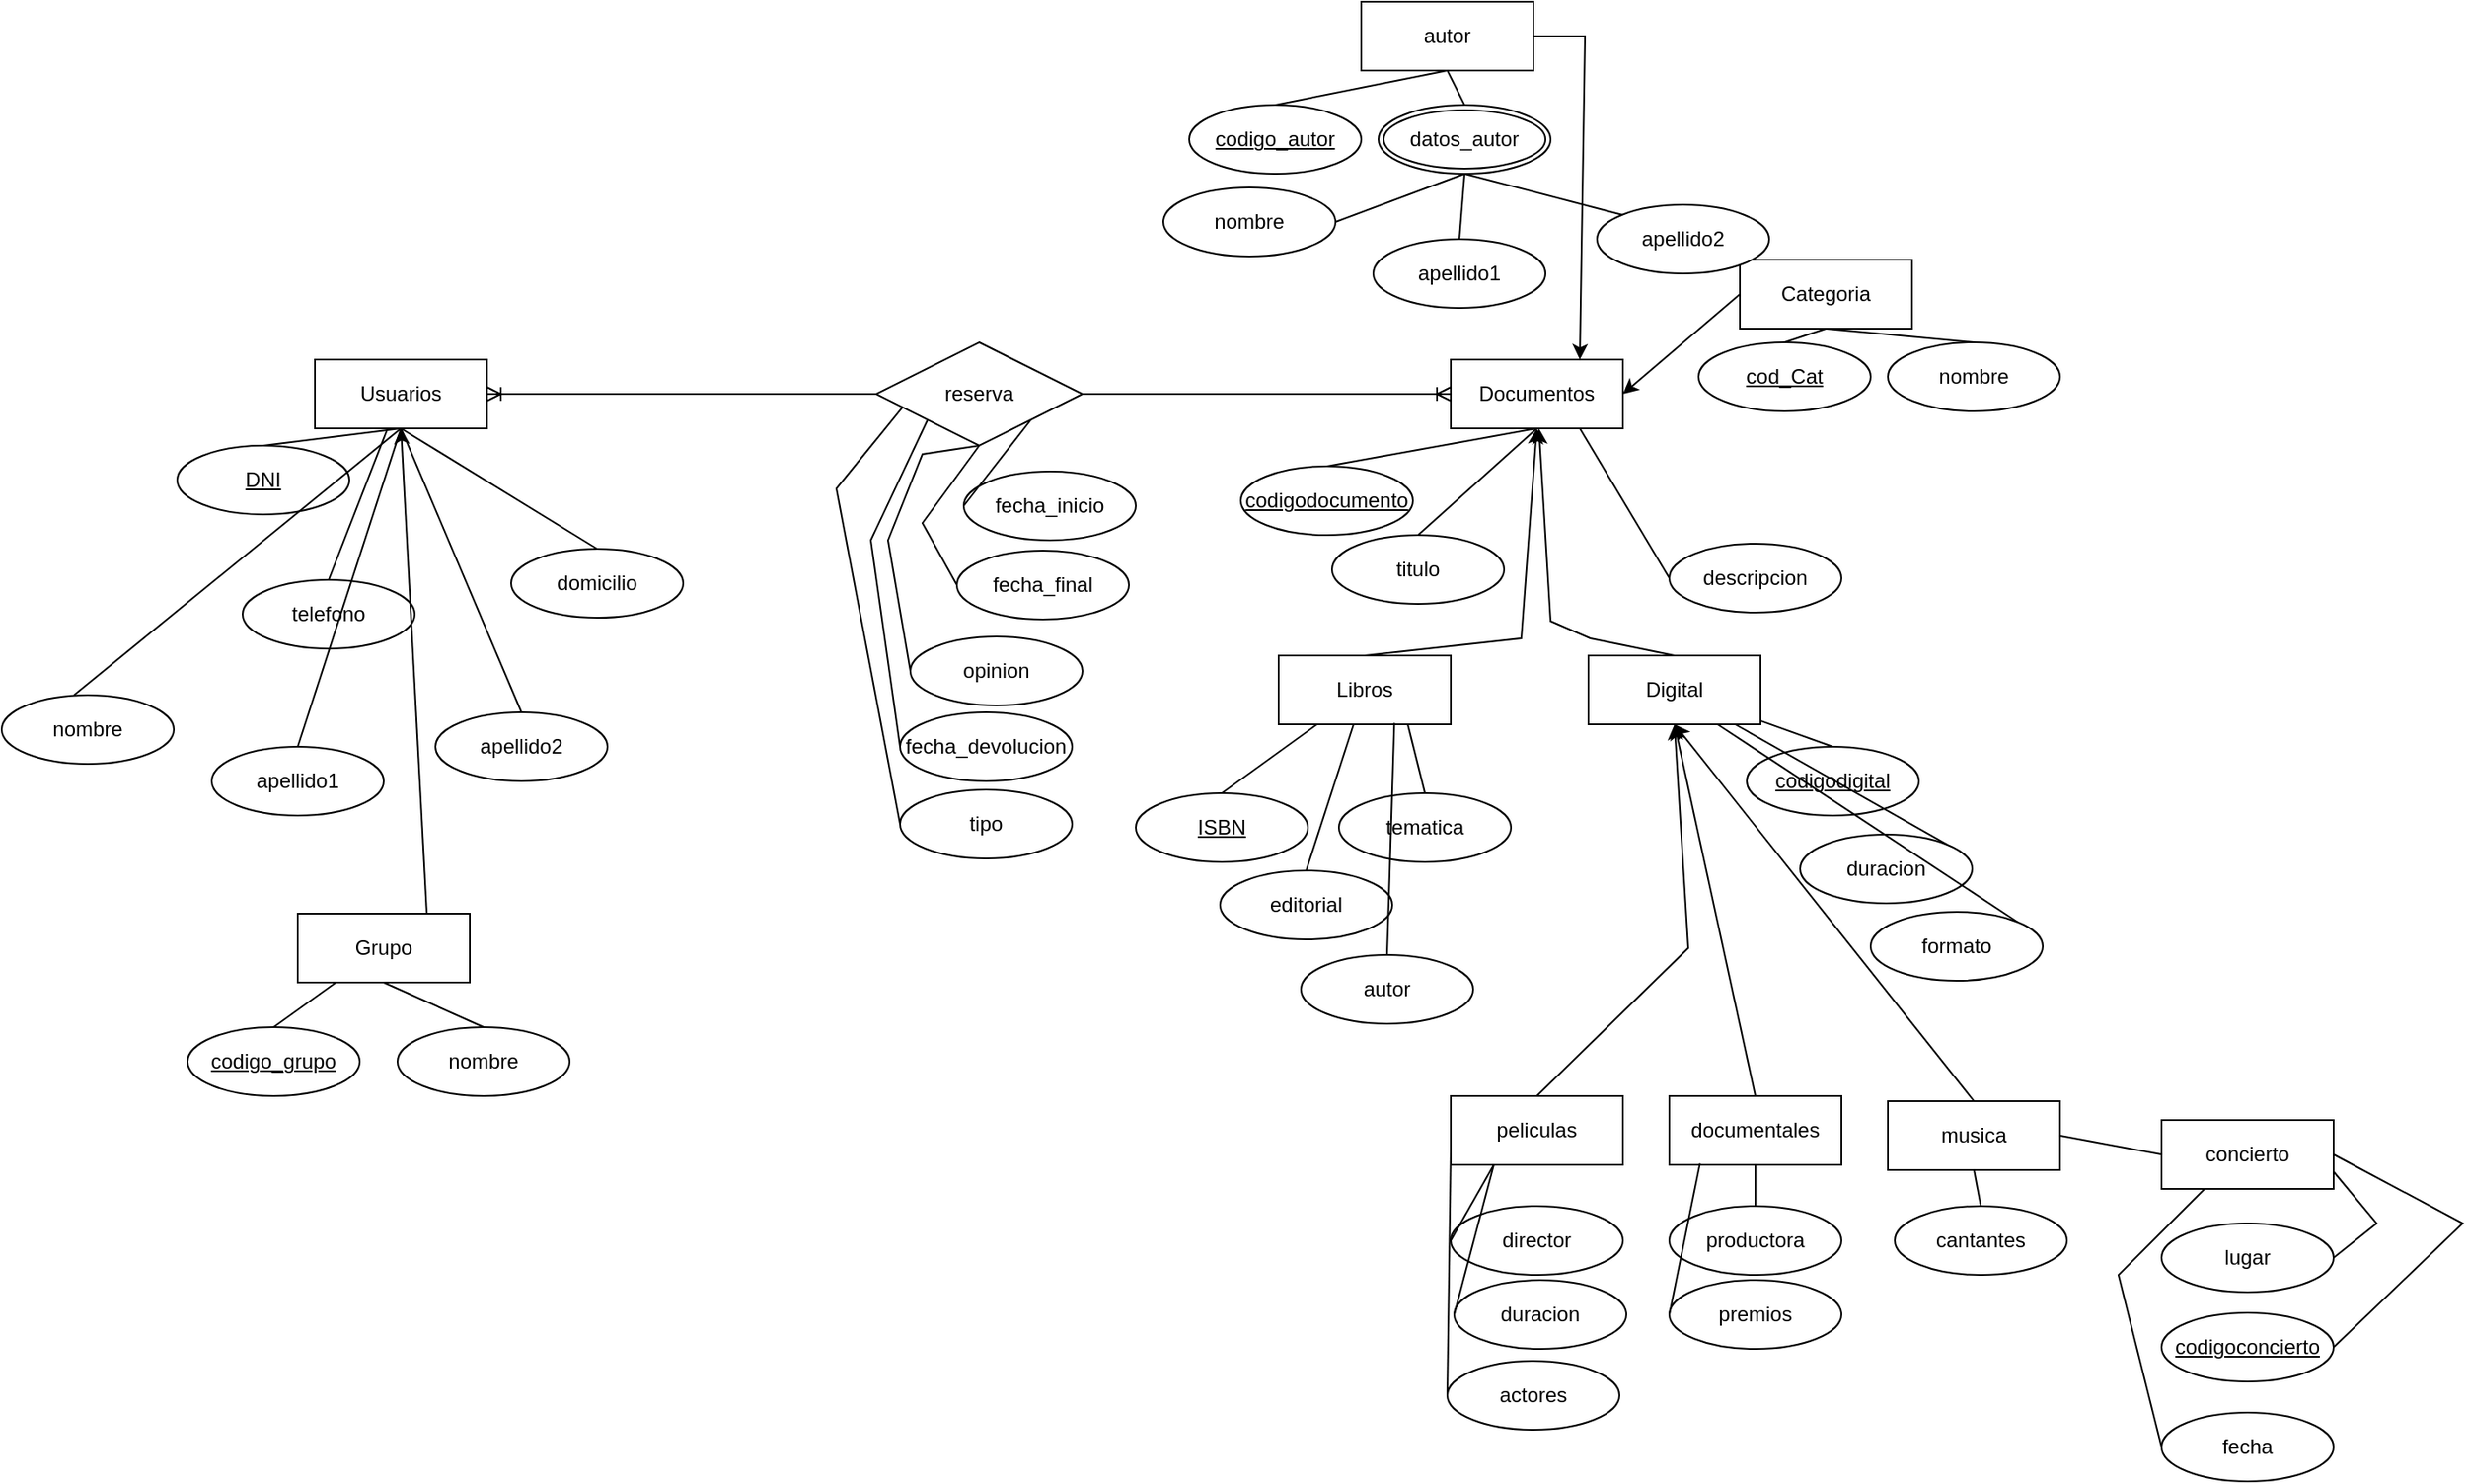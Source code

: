<mxfile version="20.5.3" type="github">
  <diagram id="R2lEEEUBdFMjLlhIrx00" name="Page-1">
    <mxGraphModel dx="2554" dy="652" grid="1" gridSize="10" guides="1" tooltips="1" connect="1" arrows="1" fold="1" page="1" pageScale="1" pageWidth="850" pageHeight="1100" math="0" shadow="0" extFonts="Permanent Marker^https://fonts.googleapis.com/css?family=Permanent+Marker">
      <root>
        <mxCell id="0" />
        <mxCell id="1" parent="0" />
        <mxCell id="maS0jKPrXII0S9KqRdAt-1" value="Usuarios" style="whiteSpace=wrap;html=1;align=center;" vertex="1" parent="1">
          <mxGeometry x="152" y="208" width="100" height="40" as="geometry" />
        </mxCell>
        <mxCell id="maS0jKPrXII0S9KqRdAt-2" value="Documentos" style="whiteSpace=wrap;html=1;align=center;" vertex="1" parent="1">
          <mxGeometry x="812" y="208" width="100" height="40" as="geometry" />
        </mxCell>
        <mxCell id="maS0jKPrXII0S9KqRdAt-3" value="reserva" style="shape=rhombus;perimeter=rhombusPerimeter;whiteSpace=wrap;html=1;align=center;" vertex="1" parent="1">
          <mxGeometry x="478" y="198" width="120" height="60" as="geometry" />
        </mxCell>
        <mxCell id="maS0jKPrXII0S9KqRdAt-5" value="" style="edgeStyle=entityRelationEdgeStyle;fontSize=12;html=1;endArrow=ERoneToMany;rounded=0;exitX=1;exitY=0.5;exitDx=0;exitDy=0;" edge="1" parent="1" source="maS0jKPrXII0S9KqRdAt-3" target="maS0jKPrXII0S9KqRdAt-2">
          <mxGeometry width="100" height="100" relative="1" as="geometry">
            <mxPoint x="691" y="228" as="sourcePoint" />
            <mxPoint x="641" y="198" as="targetPoint" />
          </mxGeometry>
        </mxCell>
        <mxCell id="maS0jKPrXII0S9KqRdAt-6" value="" style="edgeStyle=entityRelationEdgeStyle;fontSize=12;html=1;endArrow=ERoneToMany;rounded=0;exitX=0;exitY=0.5;exitDx=0;exitDy=0;entryX=1;entryY=0.5;entryDx=0;entryDy=0;" edge="1" parent="1" source="maS0jKPrXII0S9KqRdAt-3" target="maS0jKPrXII0S9KqRdAt-1">
          <mxGeometry width="100" height="100" relative="1" as="geometry">
            <mxPoint x="448" y="298" as="sourcePoint" />
            <mxPoint x="548" y="198" as="targetPoint" />
          </mxGeometry>
        </mxCell>
        <mxCell id="maS0jKPrXII0S9KqRdAt-7" value="nombre" style="ellipse;whiteSpace=wrap;html=1;align=center;" vertex="1" parent="1">
          <mxGeometry x="-30" y="403" width="100" height="40" as="geometry" />
        </mxCell>
        <mxCell id="maS0jKPrXII0S9KqRdAt-8" value="DNI" style="ellipse;whiteSpace=wrap;html=1;align=center;fontStyle=4;" vertex="1" parent="1">
          <mxGeometry x="72" y="258" width="100" height="40" as="geometry" />
        </mxCell>
        <mxCell id="maS0jKPrXII0S9KqRdAt-9" value="apellido1" style="ellipse;whiteSpace=wrap;html=1;align=center;" vertex="1" parent="1">
          <mxGeometry x="92" y="433" width="100" height="40" as="geometry" />
        </mxCell>
        <mxCell id="maS0jKPrXII0S9KqRdAt-10" value="apellido2" style="ellipse;whiteSpace=wrap;html=1;align=center;" vertex="1" parent="1">
          <mxGeometry x="222" y="413" width="100" height="40" as="geometry" />
        </mxCell>
        <mxCell id="maS0jKPrXII0S9KqRdAt-11" value="telefono" style="ellipse;whiteSpace=wrap;html=1;align=center;" vertex="1" parent="1">
          <mxGeometry x="110" y="336" width="100" height="40" as="geometry" />
        </mxCell>
        <mxCell id="maS0jKPrXII0S9KqRdAt-13" value="domicilio" style="ellipse;whiteSpace=wrap;html=1;align=center;" vertex="1" parent="1">
          <mxGeometry x="266" y="318" width="100" height="40" as="geometry" />
        </mxCell>
        <mxCell id="maS0jKPrXII0S9KqRdAt-16" value="" style="endArrow=none;html=1;rounded=0;exitX=0.5;exitY=0;exitDx=0;exitDy=0;" edge="1" parent="1" source="maS0jKPrXII0S9KqRdAt-11" target="maS0jKPrXII0S9KqRdAt-1">
          <mxGeometry relative="1" as="geometry">
            <mxPoint x="222" y="313" as="sourcePoint" />
            <mxPoint x="382" y="313" as="targetPoint" />
          </mxGeometry>
        </mxCell>
        <mxCell id="maS0jKPrXII0S9KqRdAt-17" value="" style="endArrow=none;html=1;rounded=0;exitX=0.5;exitY=0;exitDx=0;exitDy=0;entryX=0.5;entryY=1;entryDx=0;entryDy=0;" edge="1" parent="1" source="maS0jKPrXII0S9KqRdAt-13" target="maS0jKPrXII0S9KqRdAt-1">
          <mxGeometry relative="1" as="geometry">
            <mxPoint x="192" y="323" as="sourcePoint" />
            <mxPoint x="352" y="323" as="targetPoint" />
          </mxGeometry>
        </mxCell>
        <mxCell id="maS0jKPrXII0S9KqRdAt-18" value="" style="endArrow=none;html=1;rounded=0;exitX=0.5;exitY=0;exitDx=0;exitDy=0;entryX=0.5;entryY=1;entryDx=0;entryDy=0;" edge="1" parent="1" source="maS0jKPrXII0S9KqRdAt-8" target="maS0jKPrXII0S9KqRdAt-1">
          <mxGeometry relative="1" as="geometry">
            <mxPoint x="162" y="363" as="sourcePoint" />
            <mxPoint x="322" y="363" as="targetPoint" />
          </mxGeometry>
        </mxCell>
        <mxCell id="maS0jKPrXII0S9KqRdAt-19" value="" style="endArrow=none;html=1;rounded=0;exitX=0.42;exitY=0;exitDx=0;exitDy=0;exitPerimeter=0;entryX=0.5;entryY=1;entryDx=0;entryDy=0;" edge="1" parent="1" source="maS0jKPrXII0S9KqRdAt-7" target="maS0jKPrXII0S9KqRdAt-1">
          <mxGeometry relative="1" as="geometry">
            <mxPoint x="162" y="363" as="sourcePoint" />
            <mxPoint x="322" y="363" as="targetPoint" />
          </mxGeometry>
        </mxCell>
        <mxCell id="maS0jKPrXII0S9KqRdAt-20" value="" style="endArrow=none;html=1;rounded=0;exitX=0.5;exitY=0;exitDx=0;exitDy=0;entryX=0.5;entryY=1;entryDx=0;entryDy=0;" edge="1" parent="1" source="maS0jKPrXII0S9KqRdAt-9" target="maS0jKPrXII0S9KqRdAt-1">
          <mxGeometry relative="1" as="geometry">
            <mxPoint x="162" y="363" as="sourcePoint" />
            <mxPoint x="202" y="243" as="targetPoint" />
          </mxGeometry>
        </mxCell>
        <mxCell id="maS0jKPrXII0S9KqRdAt-21" value="" style="endArrow=none;html=1;rounded=0;exitX=0.5;exitY=0;exitDx=0;exitDy=0;entryX=0.5;entryY=1;entryDx=0;entryDy=0;" edge="1" parent="1" source="maS0jKPrXII0S9KqRdAt-10" target="maS0jKPrXII0S9KqRdAt-1">
          <mxGeometry relative="1" as="geometry">
            <mxPoint x="162" y="363" as="sourcePoint" />
            <mxPoint x="322" y="363" as="targetPoint" />
          </mxGeometry>
        </mxCell>
        <mxCell id="maS0jKPrXII0S9KqRdAt-22" value="fecha_inicio" style="ellipse;whiteSpace=wrap;html=1;align=center;" vertex="1" parent="1">
          <mxGeometry x="529" y="273" width="100" height="40" as="geometry" />
        </mxCell>
        <mxCell id="maS0jKPrXII0S9KqRdAt-23" value="fecha_final" style="ellipse;whiteSpace=wrap;html=1;align=center;" vertex="1" parent="1">
          <mxGeometry x="525" y="319" width="100" height="40" as="geometry" />
        </mxCell>
        <mxCell id="maS0jKPrXII0S9KqRdAt-24" value="opinion" style="ellipse;whiteSpace=wrap;html=1;align=center;" vertex="1" parent="1">
          <mxGeometry x="498" y="369" width="100" height="40" as="geometry" />
        </mxCell>
        <mxCell id="maS0jKPrXII0S9KqRdAt-25" value="fecha_devolucion" style="ellipse;whiteSpace=wrap;html=1;align=center;" vertex="1" parent="1">
          <mxGeometry x="492" y="413" width="100" height="40" as="geometry" />
        </mxCell>
        <mxCell id="maS0jKPrXII0S9KqRdAt-26" value="tipo" style="ellipse;whiteSpace=wrap;html=1;align=center;" vertex="1" parent="1">
          <mxGeometry x="492" y="458" width="100" height="40" as="geometry" />
        </mxCell>
        <mxCell id="maS0jKPrXII0S9KqRdAt-27" value="" style="endArrow=none;html=1;rounded=0;entryX=0;entryY=0.5;entryDx=0;entryDy=0;exitX=0.127;exitY=0.633;exitDx=0;exitDy=0;exitPerimeter=0;" edge="1" parent="1" source="maS0jKPrXII0S9KqRdAt-3" target="maS0jKPrXII0S9KqRdAt-26">
          <mxGeometry relative="1" as="geometry">
            <mxPoint x="435" y="363" as="sourcePoint" />
            <mxPoint x="595" y="363" as="targetPoint" />
            <Array as="points">
              <mxPoint x="455" y="283" />
            </Array>
          </mxGeometry>
        </mxCell>
        <mxCell id="maS0jKPrXII0S9KqRdAt-28" value="" style="endArrow=none;html=1;rounded=0;entryX=0;entryY=0.5;entryDx=0;entryDy=0;exitX=0;exitY=1;exitDx=0;exitDy=0;" edge="1" parent="1" source="maS0jKPrXII0S9KqRdAt-3" target="maS0jKPrXII0S9KqRdAt-25">
          <mxGeometry relative="1" as="geometry">
            <mxPoint x="435" y="363" as="sourcePoint" />
            <mxPoint x="595" y="363" as="targetPoint" />
            <Array as="points">
              <mxPoint x="475" y="313" />
            </Array>
          </mxGeometry>
        </mxCell>
        <mxCell id="maS0jKPrXII0S9KqRdAt-29" value="" style="endArrow=none;html=1;rounded=0;entryX=0;entryY=0.5;entryDx=0;entryDy=0;exitX=0.5;exitY=1;exitDx=0;exitDy=0;" edge="1" parent="1" source="maS0jKPrXII0S9KqRdAt-3" target="maS0jKPrXII0S9KqRdAt-24">
          <mxGeometry relative="1" as="geometry">
            <mxPoint x="485" y="333" as="sourcePoint" />
            <mxPoint x="595" y="363" as="targetPoint" />
            <Array as="points">
              <mxPoint x="505" y="263" />
              <mxPoint x="485" y="313" />
            </Array>
          </mxGeometry>
        </mxCell>
        <mxCell id="maS0jKPrXII0S9KqRdAt-30" value="" style="endArrow=none;html=1;rounded=0;entryX=0;entryY=0.5;entryDx=0;entryDy=0;exitX=0.5;exitY=1;exitDx=0;exitDy=0;" edge="1" parent="1" source="maS0jKPrXII0S9KqRdAt-3" target="maS0jKPrXII0S9KqRdAt-23">
          <mxGeometry relative="1" as="geometry">
            <mxPoint x="435" y="363" as="sourcePoint" />
            <mxPoint x="595" y="363" as="targetPoint" />
            <Array as="points">
              <mxPoint x="505" y="303" />
            </Array>
          </mxGeometry>
        </mxCell>
        <mxCell id="maS0jKPrXII0S9KqRdAt-31" value="" style="endArrow=none;html=1;rounded=0;entryX=0;entryY=0.5;entryDx=0;entryDy=0;exitX=1;exitY=1;exitDx=0;exitDy=0;" edge="1" parent="1" source="maS0jKPrXII0S9KqRdAt-3" target="maS0jKPrXII0S9KqRdAt-22">
          <mxGeometry relative="1" as="geometry">
            <mxPoint x="435" y="363" as="sourcePoint" />
            <mxPoint x="595" y="363" as="targetPoint" />
          </mxGeometry>
        </mxCell>
        <mxCell id="maS0jKPrXII0S9KqRdAt-32" value="Libros" style="whiteSpace=wrap;html=1;align=center;" vertex="1" parent="1">
          <mxGeometry x="712" y="380" width="100" height="40" as="geometry" />
        </mxCell>
        <mxCell id="maS0jKPrXII0S9KqRdAt-33" value="Digital" style="whiteSpace=wrap;html=1;align=center;" vertex="1" parent="1">
          <mxGeometry x="892" y="380" width="100" height="40" as="geometry" />
        </mxCell>
        <mxCell id="maS0jKPrXII0S9KqRdAt-35" value="codigodocumento" style="ellipse;whiteSpace=wrap;html=1;align=center;fontStyle=4;" vertex="1" parent="1">
          <mxGeometry x="690" y="270" width="100" height="40" as="geometry" />
        </mxCell>
        <mxCell id="maS0jKPrXII0S9KqRdAt-36" value="" style="endArrow=none;html=1;rounded=0;exitX=0.5;exitY=0;exitDx=0;exitDy=0;entryX=0.5;entryY=1;entryDx=0;entryDy=0;" edge="1" parent="1" source="maS0jKPrXII0S9KqRdAt-35" target="maS0jKPrXII0S9KqRdAt-2">
          <mxGeometry relative="1" as="geometry">
            <mxPoint x="663" y="180" as="sourcePoint" />
            <mxPoint x="823" y="180" as="targetPoint" />
          </mxGeometry>
        </mxCell>
        <mxCell id="maS0jKPrXII0S9KqRdAt-38" value="titulo" style="ellipse;whiteSpace=wrap;html=1;align=center;" vertex="1" parent="1">
          <mxGeometry x="743" y="310" width="100" height="40" as="geometry" />
        </mxCell>
        <mxCell id="maS0jKPrXII0S9KqRdAt-39" value="descripcion" style="ellipse;whiteSpace=wrap;html=1;align=center;" vertex="1" parent="1">
          <mxGeometry x="939" y="315" width="100" height="40" as="geometry" />
        </mxCell>
        <mxCell id="maS0jKPrXII0S9KqRdAt-40" value="" style="endArrow=none;html=1;rounded=0;entryX=0.5;entryY=0;entryDx=0;entryDy=0;exitX=0.5;exitY=1;exitDx=0;exitDy=0;" edge="1" parent="1" source="maS0jKPrXII0S9KqRdAt-2" target="maS0jKPrXII0S9KqRdAt-38">
          <mxGeometry relative="1" as="geometry">
            <mxPoint x="673" y="180" as="sourcePoint" />
            <mxPoint x="833" y="180" as="targetPoint" />
          </mxGeometry>
        </mxCell>
        <mxCell id="maS0jKPrXII0S9KqRdAt-42" value="" style="endArrow=none;html=1;rounded=0;entryX=0;entryY=0.5;entryDx=0;entryDy=0;exitX=0.75;exitY=1;exitDx=0;exitDy=0;" edge="1" parent="1" source="maS0jKPrXII0S9KqRdAt-2" target="maS0jKPrXII0S9KqRdAt-39">
          <mxGeometry relative="1" as="geometry">
            <mxPoint x="673" y="180" as="sourcePoint" />
            <mxPoint x="833" y="180" as="targetPoint" />
          </mxGeometry>
        </mxCell>
        <mxCell id="maS0jKPrXII0S9KqRdAt-44" value="" style="endArrow=classic;html=1;rounded=0;entryX=0.5;entryY=1;entryDx=0;entryDy=0;" edge="1" parent="1" target="maS0jKPrXII0S9KqRdAt-2">
          <mxGeometry width="50" height="50" relative="1" as="geometry">
            <mxPoint x="762" y="380" as="sourcePoint" />
            <mxPoint x="812" y="330" as="targetPoint" />
            <Array as="points">
              <mxPoint x="853" y="370" />
            </Array>
          </mxGeometry>
        </mxCell>
        <mxCell id="maS0jKPrXII0S9KqRdAt-45" value="" style="endArrow=classic;html=1;rounded=0;exitX=0.5;exitY=0;exitDx=0;exitDy=0;" edge="1" parent="1" source="maS0jKPrXII0S9KqRdAt-33" target="maS0jKPrXII0S9KqRdAt-2">
          <mxGeometry width="50" height="50" relative="1" as="geometry">
            <mxPoint x="723" y="410" as="sourcePoint" />
            <mxPoint x="773" y="360" as="targetPoint" />
            <Array as="points">
              <mxPoint x="893" y="370" />
              <mxPoint x="870" y="360" />
            </Array>
          </mxGeometry>
        </mxCell>
        <mxCell id="maS0jKPrXII0S9KqRdAt-46" value="ISBN" style="ellipse;whiteSpace=wrap;html=1;align=center;fontStyle=4;" vertex="1" parent="1">
          <mxGeometry x="629" y="460" width="100" height="40" as="geometry" />
        </mxCell>
        <mxCell id="maS0jKPrXII0S9KqRdAt-47" value="editorial" style="ellipse;whiteSpace=wrap;html=1;align=center;" vertex="1" parent="1">
          <mxGeometry x="678" y="505" width="100" height="40" as="geometry" />
        </mxCell>
        <mxCell id="maS0jKPrXII0S9KqRdAt-48" value="autor" style="ellipse;whiteSpace=wrap;html=1;align=center;" vertex="1" parent="1">
          <mxGeometry x="725" y="554" width="100" height="40" as="geometry" />
        </mxCell>
        <mxCell id="maS0jKPrXII0S9KqRdAt-49" value="tematica" style="ellipse;whiteSpace=wrap;html=1;align=center;" vertex="1" parent="1">
          <mxGeometry x="747" y="460" width="100" height="40" as="geometry" />
        </mxCell>
        <mxCell id="maS0jKPrXII0S9KqRdAt-50" value="" style="endArrow=none;html=1;rounded=0;exitX=0.5;exitY=0;exitDx=0;exitDy=0;" edge="1" parent="1" source="maS0jKPrXII0S9KqRdAt-46" target="maS0jKPrXII0S9KqRdAt-32">
          <mxGeometry relative="1" as="geometry">
            <mxPoint x="630" y="500" as="sourcePoint" />
            <mxPoint x="790" y="500" as="targetPoint" />
          </mxGeometry>
        </mxCell>
        <mxCell id="maS0jKPrXII0S9KqRdAt-51" value="" style="endArrow=none;html=1;rounded=0;exitX=0.5;exitY=0;exitDx=0;exitDy=0;" edge="1" parent="1" source="maS0jKPrXII0S9KqRdAt-47" target="maS0jKPrXII0S9KqRdAt-32">
          <mxGeometry relative="1" as="geometry">
            <mxPoint x="630" y="500" as="sourcePoint" />
            <mxPoint x="790" y="500" as="targetPoint" />
          </mxGeometry>
        </mxCell>
        <mxCell id="maS0jKPrXII0S9KqRdAt-52" value="" style="endArrow=none;html=1;rounded=0;entryX=0.5;entryY=0;entryDx=0;entryDy=0;exitX=0.672;exitY=0.98;exitDx=0;exitDy=0;exitPerimeter=0;" edge="1" parent="1" source="maS0jKPrXII0S9KqRdAt-32" target="maS0jKPrXII0S9KqRdAt-48">
          <mxGeometry relative="1" as="geometry">
            <mxPoint x="630" y="500" as="sourcePoint" />
            <mxPoint x="790" y="500" as="targetPoint" />
          </mxGeometry>
        </mxCell>
        <mxCell id="maS0jKPrXII0S9KqRdAt-53" value="" style="endArrow=none;html=1;rounded=0;entryX=0.5;entryY=0;entryDx=0;entryDy=0;exitX=0.75;exitY=1;exitDx=0;exitDy=0;" edge="1" parent="1" source="maS0jKPrXII0S9KqRdAt-32" target="maS0jKPrXII0S9KqRdAt-49">
          <mxGeometry relative="1" as="geometry">
            <mxPoint x="630" y="500" as="sourcePoint" />
            <mxPoint x="790" y="500" as="targetPoint" />
          </mxGeometry>
        </mxCell>
        <mxCell id="maS0jKPrXII0S9KqRdAt-54" value="Grupo" style="whiteSpace=wrap;html=1;align=center;" vertex="1" parent="1">
          <mxGeometry x="142" y="530" width="100" height="40" as="geometry" />
        </mxCell>
        <mxCell id="maS0jKPrXII0S9KqRdAt-55" value="" style="endArrow=classic;html=1;rounded=0;entryX=0.5;entryY=1;entryDx=0;entryDy=0;exitX=0.75;exitY=0;exitDx=0;exitDy=0;" edge="1" parent="1" source="maS0jKPrXII0S9KqRdAt-54" target="maS0jKPrXII0S9KqRdAt-1">
          <mxGeometry width="50" height="50" relative="1" as="geometry">
            <mxPoint x="210" y="370" as="sourcePoint" />
            <mxPoint x="260" y="320" as="targetPoint" />
          </mxGeometry>
        </mxCell>
        <mxCell id="maS0jKPrXII0S9KqRdAt-56" value="codigo_grupo" style="ellipse;whiteSpace=wrap;html=1;align=center;fontStyle=4;" vertex="1" parent="1">
          <mxGeometry x="78" y="596" width="100" height="40" as="geometry" />
        </mxCell>
        <mxCell id="maS0jKPrXII0S9KqRdAt-59" value="nombre" style="ellipse;whiteSpace=wrap;html=1;align=center;" vertex="1" parent="1">
          <mxGeometry x="200" y="596" width="100" height="40" as="geometry" />
        </mxCell>
        <mxCell id="maS0jKPrXII0S9KqRdAt-60" value="" style="endArrow=none;html=1;rounded=0;exitX=0.5;exitY=0;exitDx=0;exitDy=0;" edge="1" parent="1" source="maS0jKPrXII0S9KqRdAt-56" target="maS0jKPrXII0S9KqRdAt-54">
          <mxGeometry relative="1" as="geometry">
            <mxPoint x="140" y="670" as="sourcePoint" />
            <mxPoint x="300" y="670" as="targetPoint" />
          </mxGeometry>
        </mxCell>
        <mxCell id="maS0jKPrXII0S9KqRdAt-61" value="" style="endArrow=none;html=1;rounded=0;entryX=0.5;entryY=0;entryDx=0;entryDy=0;exitX=0.5;exitY=1;exitDx=0;exitDy=0;" edge="1" parent="1" source="maS0jKPrXII0S9KqRdAt-54" target="maS0jKPrXII0S9KqRdAt-59">
          <mxGeometry relative="1" as="geometry">
            <mxPoint x="140" y="670" as="sourcePoint" />
            <mxPoint x="300" y="670" as="targetPoint" />
          </mxGeometry>
        </mxCell>
        <mxCell id="maS0jKPrXII0S9KqRdAt-62" value="codigodigital" style="ellipse;whiteSpace=wrap;html=1;align=center;fontStyle=4;" vertex="1" parent="1">
          <mxGeometry x="984" y="433" width="100" height="40" as="geometry" />
        </mxCell>
        <mxCell id="maS0jKPrXII0S9KqRdAt-64" value="duracion" style="ellipse;whiteSpace=wrap;html=1;align=center;" vertex="1" parent="1">
          <mxGeometry x="1015" y="484" width="100" height="40" as="geometry" />
        </mxCell>
        <mxCell id="maS0jKPrXII0S9KqRdAt-65" value="formato" style="ellipse;whiteSpace=wrap;html=1;align=center;" vertex="1" parent="1">
          <mxGeometry x="1056" y="529" width="100" height="40" as="geometry" />
        </mxCell>
        <mxCell id="maS0jKPrXII0S9KqRdAt-66" value="" style="endArrow=none;html=1;rounded=0;exitX=0.5;exitY=0;exitDx=0;exitDy=0;" edge="1" parent="1" source="maS0jKPrXII0S9KqRdAt-62" target="maS0jKPrXII0S9KqRdAt-33">
          <mxGeometry relative="1" as="geometry">
            <mxPoint x="780" y="550" as="sourcePoint" />
            <mxPoint x="940" y="550" as="targetPoint" />
          </mxGeometry>
        </mxCell>
        <mxCell id="maS0jKPrXII0S9KqRdAt-67" value="" style="endArrow=none;html=1;rounded=0;exitX=1;exitY=0;exitDx=0;exitDy=0;" edge="1" parent="1" source="maS0jKPrXII0S9KqRdAt-64" target="maS0jKPrXII0S9KqRdAt-33">
          <mxGeometry relative="1" as="geometry">
            <mxPoint x="780" y="550" as="sourcePoint" />
            <mxPoint x="940" y="550" as="targetPoint" />
          </mxGeometry>
        </mxCell>
        <mxCell id="maS0jKPrXII0S9KqRdAt-68" value="" style="endArrow=none;html=1;rounded=0;entryX=1;entryY=0;entryDx=0;entryDy=0;exitX=0.75;exitY=1;exitDx=0;exitDy=0;" edge="1" parent="1" source="maS0jKPrXII0S9KqRdAt-33" target="maS0jKPrXII0S9KqRdAt-65">
          <mxGeometry relative="1" as="geometry">
            <mxPoint x="780" y="550" as="sourcePoint" />
            <mxPoint x="940" y="550" as="targetPoint" />
          </mxGeometry>
        </mxCell>
        <mxCell id="maS0jKPrXII0S9KqRdAt-69" value="peliculas" style="whiteSpace=wrap;html=1;align=center;" vertex="1" parent="1">
          <mxGeometry x="812" y="636" width="100" height="40" as="geometry" />
        </mxCell>
        <mxCell id="maS0jKPrXII0S9KqRdAt-70" value="documentales" style="whiteSpace=wrap;html=1;align=center;" vertex="1" parent="1">
          <mxGeometry x="939" y="636" width="100" height="40" as="geometry" />
        </mxCell>
        <mxCell id="maS0jKPrXII0S9KqRdAt-71" value="musica" style="whiteSpace=wrap;html=1;align=center;" vertex="1" parent="1">
          <mxGeometry x="1066" y="639" width="100" height="40" as="geometry" />
        </mxCell>
        <mxCell id="maS0jKPrXII0S9KqRdAt-72" value="director" style="ellipse;whiteSpace=wrap;html=1;align=center;" vertex="1" parent="1">
          <mxGeometry x="812" y="700" width="100" height="40" as="geometry" />
        </mxCell>
        <mxCell id="maS0jKPrXII0S9KqRdAt-73" value="duracion" style="ellipse;whiteSpace=wrap;html=1;align=center;" vertex="1" parent="1">
          <mxGeometry x="814" y="743" width="100" height="40" as="geometry" />
        </mxCell>
        <mxCell id="maS0jKPrXII0S9KqRdAt-75" value="actores" style="ellipse;whiteSpace=wrap;html=1;align=center;" vertex="1" parent="1">
          <mxGeometry x="810" y="790" width="100" height="40" as="geometry" />
        </mxCell>
        <mxCell id="maS0jKPrXII0S9KqRdAt-76" value="" style="endArrow=none;html=1;rounded=0;exitX=0;exitY=0.5;exitDx=0;exitDy=0;entryX=0.25;entryY=1;entryDx=0;entryDy=0;" edge="1" parent="1" source="maS0jKPrXII0S9KqRdAt-72" target="maS0jKPrXII0S9KqRdAt-69">
          <mxGeometry relative="1" as="geometry">
            <mxPoint x="780" y="560" as="sourcePoint" />
            <mxPoint x="860" y="670" as="targetPoint" />
          </mxGeometry>
        </mxCell>
        <mxCell id="maS0jKPrXII0S9KqRdAt-77" value="" style="endArrow=none;html=1;rounded=0;exitX=0;exitY=0.5;exitDx=0;exitDy=0;entryX=0.25;entryY=1;entryDx=0;entryDy=0;" edge="1" parent="1" source="maS0jKPrXII0S9KqRdAt-73" target="maS0jKPrXII0S9KqRdAt-69">
          <mxGeometry relative="1" as="geometry">
            <mxPoint x="780" y="560" as="sourcePoint" />
            <mxPoint x="940" y="560" as="targetPoint" />
          </mxGeometry>
        </mxCell>
        <mxCell id="maS0jKPrXII0S9KqRdAt-78" value="" style="endArrow=none;html=1;rounded=0;exitX=0;exitY=0.5;exitDx=0;exitDy=0;entryX=0;entryY=0.75;entryDx=0;entryDy=0;" edge="1" parent="1" source="maS0jKPrXII0S9KqRdAt-75" target="maS0jKPrXII0S9KqRdAt-69">
          <mxGeometry relative="1" as="geometry">
            <mxPoint x="780" y="560" as="sourcePoint" />
            <mxPoint x="940" y="560" as="targetPoint" />
          </mxGeometry>
        </mxCell>
        <mxCell id="maS0jKPrXII0S9KqRdAt-79" value="productora" style="ellipse;whiteSpace=wrap;html=1;align=center;" vertex="1" parent="1">
          <mxGeometry x="939" y="700" width="100" height="40" as="geometry" />
        </mxCell>
        <mxCell id="maS0jKPrXII0S9KqRdAt-80" value="premios" style="ellipse;whiteSpace=wrap;html=1;align=center;" vertex="1" parent="1">
          <mxGeometry x="939" y="743" width="100" height="40" as="geometry" />
        </mxCell>
        <mxCell id="maS0jKPrXII0S9KqRdAt-81" value="" style="endArrow=none;html=1;rounded=0;exitX=0;exitY=0.5;exitDx=0;exitDy=0;entryX=0.178;entryY=0.98;entryDx=0;entryDy=0;entryPerimeter=0;" edge="1" parent="1" source="maS0jKPrXII0S9KqRdAt-80" target="maS0jKPrXII0S9KqRdAt-70">
          <mxGeometry relative="1" as="geometry">
            <mxPoint x="780" y="560" as="sourcePoint" />
            <mxPoint x="940" y="560" as="targetPoint" />
          </mxGeometry>
        </mxCell>
        <mxCell id="maS0jKPrXII0S9KqRdAt-82" value="" style="endArrow=none;html=1;rounded=0;entryX=0.5;entryY=0;entryDx=0;entryDy=0;exitX=0.5;exitY=1;exitDx=0;exitDy=0;" edge="1" parent="1" source="maS0jKPrXII0S9KqRdAt-70" target="maS0jKPrXII0S9KqRdAt-79">
          <mxGeometry relative="1" as="geometry">
            <mxPoint x="780" y="560" as="sourcePoint" />
            <mxPoint x="940" y="560" as="targetPoint" />
          </mxGeometry>
        </mxCell>
        <mxCell id="maS0jKPrXII0S9KqRdAt-83" value="" style="endArrow=classic;html=1;rounded=0;exitX=0.5;exitY=0;exitDx=0;exitDy=0;entryX=0.5;entryY=1;entryDx=0;entryDy=0;" edge="1" parent="1" source="maS0jKPrXII0S9KqRdAt-69" target="maS0jKPrXII0S9KqRdAt-33">
          <mxGeometry width="50" height="50" relative="1" as="geometry">
            <mxPoint x="840" y="580" as="sourcePoint" />
            <mxPoint x="890" y="530" as="targetPoint" />
            <Array as="points">
              <mxPoint x="950" y="550" />
            </Array>
          </mxGeometry>
        </mxCell>
        <mxCell id="maS0jKPrXII0S9KqRdAt-84" value="" style="endArrow=classic;html=1;rounded=0;exitX=0.5;exitY=0;exitDx=0;exitDy=0;entryX=0.5;entryY=1;entryDx=0;entryDy=0;" edge="1" parent="1" source="maS0jKPrXII0S9KqRdAt-70" target="maS0jKPrXII0S9KqRdAt-33">
          <mxGeometry width="50" height="50" relative="1" as="geometry">
            <mxPoint x="870" y="620" as="sourcePoint" />
            <mxPoint x="920" y="570" as="targetPoint" />
          </mxGeometry>
        </mxCell>
        <mxCell id="maS0jKPrXII0S9KqRdAt-85" value="" style="endArrow=classic;html=1;rounded=0;exitX=0.5;exitY=0;exitDx=0;exitDy=0;entryX=0.5;entryY=1;entryDx=0;entryDy=0;" edge="1" parent="1" source="maS0jKPrXII0S9KqRdAt-71" target="maS0jKPrXII0S9KqRdAt-33">
          <mxGeometry width="50" height="50" relative="1" as="geometry">
            <mxPoint x="870" y="620" as="sourcePoint" />
            <mxPoint x="950" y="450" as="targetPoint" />
          </mxGeometry>
        </mxCell>
        <mxCell id="maS0jKPrXII0S9KqRdAt-86" value="cantantes" style="ellipse;whiteSpace=wrap;html=1;align=center;" vertex="1" parent="1">
          <mxGeometry x="1070" y="700" width="100" height="40" as="geometry" />
        </mxCell>
        <mxCell id="maS0jKPrXII0S9KqRdAt-87" value="" style="endArrow=none;html=1;rounded=0;exitX=0.5;exitY=0;exitDx=0;exitDy=0;entryX=0.5;entryY=1;entryDx=0;entryDy=0;" edge="1" parent="1" source="maS0jKPrXII0S9KqRdAt-86" target="maS0jKPrXII0S9KqRdAt-71">
          <mxGeometry relative="1" as="geometry">
            <mxPoint x="830" y="570" as="sourcePoint" />
            <mxPoint x="990" y="570" as="targetPoint" />
          </mxGeometry>
        </mxCell>
        <mxCell id="maS0jKPrXII0S9KqRdAt-88" value="Categoria" style="whiteSpace=wrap;html=1;align=center;" vertex="1" parent="1">
          <mxGeometry x="980" y="150" width="100" height="40" as="geometry" />
        </mxCell>
        <mxCell id="maS0jKPrXII0S9KqRdAt-89" value="" style="endArrow=classic;html=1;rounded=0;exitX=0;exitY=0.5;exitDx=0;exitDy=0;entryX=1;entryY=0.5;entryDx=0;entryDy=0;" edge="1" parent="1" source="maS0jKPrXII0S9KqRdAt-88" target="maS0jKPrXII0S9KqRdAt-2">
          <mxGeometry width="50" height="50" relative="1" as="geometry">
            <mxPoint x="890" y="240" as="sourcePoint" />
            <mxPoint x="940" y="190" as="targetPoint" />
          </mxGeometry>
        </mxCell>
        <mxCell id="maS0jKPrXII0S9KqRdAt-90" value="cod_Cat" style="ellipse;whiteSpace=wrap;html=1;align=center;fontStyle=4;" vertex="1" parent="1">
          <mxGeometry x="956" y="198" width="100" height="40" as="geometry" />
        </mxCell>
        <mxCell id="maS0jKPrXII0S9KqRdAt-91" value="nombre" style="ellipse;whiteSpace=wrap;html=1;align=center;" vertex="1" parent="1">
          <mxGeometry x="1066" y="198" width="100" height="40" as="geometry" />
        </mxCell>
        <mxCell id="maS0jKPrXII0S9KqRdAt-92" value="" style="endArrow=none;html=1;rounded=0;entryX=0.5;entryY=0;entryDx=0;entryDy=0;exitX=0.5;exitY=1;exitDx=0;exitDy=0;" edge="1" parent="1" source="maS0jKPrXII0S9KqRdAt-88" target="maS0jKPrXII0S9KqRdAt-90">
          <mxGeometry relative="1" as="geometry">
            <mxPoint x="830" y="210" as="sourcePoint" />
            <mxPoint x="990" y="210" as="targetPoint" />
          </mxGeometry>
        </mxCell>
        <mxCell id="maS0jKPrXII0S9KqRdAt-93" value="" style="endArrow=none;html=1;rounded=0;entryX=0.5;entryY=0;entryDx=0;entryDy=0;exitX=0.5;exitY=1;exitDx=0;exitDy=0;" edge="1" parent="1" source="maS0jKPrXII0S9KqRdAt-88" target="maS0jKPrXII0S9KqRdAt-91">
          <mxGeometry relative="1" as="geometry">
            <mxPoint x="830" y="210" as="sourcePoint" />
            <mxPoint x="990" y="210" as="targetPoint" />
          </mxGeometry>
        </mxCell>
        <mxCell id="maS0jKPrXII0S9KqRdAt-94" value="autor" style="whiteSpace=wrap;html=1;align=center;" vertex="1" parent="1">
          <mxGeometry x="760" width="100" height="40" as="geometry" />
        </mxCell>
        <mxCell id="maS0jKPrXII0S9KqRdAt-95" value="codigo_autor" style="ellipse;whiteSpace=wrap;html=1;align=center;fontStyle=4;" vertex="1" parent="1">
          <mxGeometry x="660" y="60" width="100" height="40" as="geometry" />
        </mxCell>
        <mxCell id="maS0jKPrXII0S9KqRdAt-96" value="datos_autor" style="ellipse;shape=doubleEllipse;margin=3;whiteSpace=wrap;html=1;align=center;" vertex="1" parent="1">
          <mxGeometry x="770" y="60" width="100" height="40" as="geometry" />
        </mxCell>
        <mxCell id="maS0jKPrXII0S9KqRdAt-98" value="nombre" style="ellipse;whiteSpace=wrap;html=1;align=center;" vertex="1" parent="1">
          <mxGeometry x="645" y="108" width="100" height="40" as="geometry" />
        </mxCell>
        <mxCell id="maS0jKPrXII0S9KqRdAt-99" value="apellido1" style="ellipse;whiteSpace=wrap;html=1;align=center;" vertex="1" parent="1">
          <mxGeometry x="767" y="138" width="100" height="40" as="geometry" />
        </mxCell>
        <mxCell id="maS0jKPrXII0S9KqRdAt-100" value="apellido2" style="ellipse;whiteSpace=wrap;html=1;align=center;" vertex="1" parent="1">
          <mxGeometry x="897" y="118" width="100" height="40" as="geometry" />
        </mxCell>
        <mxCell id="maS0jKPrXII0S9KqRdAt-101" value="" style="endArrow=none;html=1;rounded=0;exitX=1;exitY=0.5;exitDx=0;exitDy=0;entryX=0.5;entryY=1;entryDx=0;entryDy=0;" edge="1" parent="1" source="maS0jKPrXII0S9KqRdAt-98" target="maS0jKPrXII0S9KqRdAt-96">
          <mxGeometry relative="1" as="geometry">
            <mxPoint x="730" y="210" as="sourcePoint" />
            <mxPoint x="890" y="210" as="targetPoint" />
          </mxGeometry>
        </mxCell>
        <mxCell id="maS0jKPrXII0S9KqRdAt-102" value="" style="endArrow=none;html=1;rounded=0;exitX=0.5;exitY=0;exitDx=0;exitDy=0;entryX=0.5;entryY=1;entryDx=0;entryDy=0;" edge="1" parent="1" source="maS0jKPrXII0S9KqRdAt-99" target="maS0jKPrXII0S9KqRdAt-96">
          <mxGeometry relative="1" as="geometry">
            <mxPoint x="730" y="210" as="sourcePoint" />
            <mxPoint x="890" y="210" as="targetPoint" />
          </mxGeometry>
        </mxCell>
        <mxCell id="maS0jKPrXII0S9KqRdAt-103" value="" style="endArrow=none;html=1;rounded=0;entryX=0;entryY=0;entryDx=0;entryDy=0;exitX=0.5;exitY=1;exitDx=0;exitDy=0;" edge="1" parent="1" source="maS0jKPrXII0S9KqRdAt-96" target="maS0jKPrXII0S9KqRdAt-100">
          <mxGeometry relative="1" as="geometry">
            <mxPoint x="730" y="210" as="sourcePoint" />
            <mxPoint x="890" y="210" as="targetPoint" />
          </mxGeometry>
        </mxCell>
        <mxCell id="maS0jKPrXII0S9KqRdAt-104" value="" style="endArrow=none;html=1;rounded=0;exitX=0.5;exitY=0;exitDx=0;exitDy=0;entryX=0.5;entryY=1;entryDx=0;entryDy=0;" edge="1" parent="1" source="maS0jKPrXII0S9KqRdAt-95" target="maS0jKPrXII0S9KqRdAt-94">
          <mxGeometry relative="1" as="geometry">
            <mxPoint x="730" y="210" as="sourcePoint" />
            <mxPoint x="890" y="210" as="targetPoint" />
          </mxGeometry>
        </mxCell>
        <mxCell id="maS0jKPrXII0S9KqRdAt-105" value="" style="endArrow=none;html=1;rounded=0;entryX=0.5;entryY=0;entryDx=0;entryDy=0;exitX=0.5;exitY=1;exitDx=0;exitDy=0;" edge="1" parent="1" source="maS0jKPrXII0S9KqRdAt-94" target="maS0jKPrXII0S9KqRdAt-96">
          <mxGeometry relative="1" as="geometry">
            <mxPoint x="730" y="210" as="sourcePoint" />
            <mxPoint x="890" y="210" as="targetPoint" />
          </mxGeometry>
        </mxCell>
        <mxCell id="maS0jKPrXII0S9KqRdAt-106" value="" style="endArrow=classic;html=1;rounded=0;entryX=0.75;entryY=0;entryDx=0;entryDy=0;exitX=1;exitY=0.5;exitDx=0;exitDy=0;" edge="1" parent="1" source="maS0jKPrXII0S9KqRdAt-94" target="maS0jKPrXII0S9KqRdAt-2">
          <mxGeometry width="50" height="50" relative="1" as="geometry">
            <mxPoint x="780" y="240" as="sourcePoint" />
            <mxPoint x="830" y="190" as="targetPoint" />
            <Array as="points">
              <mxPoint x="890" y="20" />
            </Array>
          </mxGeometry>
        </mxCell>
        <mxCell id="maS0jKPrXII0S9KqRdAt-107" value="concierto" style="whiteSpace=wrap;html=1;align=center;" vertex="1" parent="1">
          <mxGeometry x="1225" y="650" width="100" height="40" as="geometry" />
        </mxCell>
        <mxCell id="maS0jKPrXII0S9KqRdAt-108" value="lugar" style="ellipse;whiteSpace=wrap;html=1;align=center;" vertex="1" parent="1">
          <mxGeometry x="1225" y="710" width="100" height="40" as="geometry" />
        </mxCell>
        <mxCell id="maS0jKPrXII0S9KqRdAt-109" value="codigoconcierto" style="ellipse;whiteSpace=wrap;html=1;align=center;fontStyle=4;" vertex="1" parent="1">
          <mxGeometry x="1225" y="762" width="100" height="40" as="geometry" />
        </mxCell>
        <mxCell id="maS0jKPrXII0S9KqRdAt-110" value="fecha" style="ellipse;whiteSpace=wrap;html=1;align=center;" vertex="1" parent="1">
          <mxGeometry x="1225" y="820" width="100" height="40" as="geometry" />
        </mxCell>
        <mxCell id="maS0jKPrXII0S9KqRdAt-111" value="" style="endArrow=none;html=1;rounded=0;exitX=0;exitY=0.5;exitDx=0;exitDy=0;entryX=0.25;entryY=1;entryDx=0;entryDy=0;" edge="1" parent="1" source="maS0jKPrXII0S9KqRdAt-110" target="maS0jKPrXII0S9KqRdAt-107">
          <mxGeometry relative="1" as="geometry">
            <mxPoint x="1110" y="640" as="sourcePoint" />
            <mxPoint x="1270" y="640" as="targetPoint" />
            <Array as="points">
              <mxPoint x="1200" y="740" />
            </Array>
          </mxGeometry>
        </mxCell>
        <mxCell id="maS0jKPrXII0S9KqRdAt-112" value="" style="endArrow=none;html=1;rounded=0;entryX=1;entryY=0.5;entryDx=0;entryDy=0;exitX=1;exitY=0.5;exitDx=0;exitDy=0;" edge="1" parent="1" source="maS0jKPrXII0S9KqRdAt-107" target="maS0jKPrXII0S9KqRdAt-109">
          <mxGeometry relative="1" as="geometry">
            <mxPoint x="1110" y="640" as="sourcePoint" />
            <mxPoint x="1270" y="640" as="targetPoint" />
            <Array as="points">
              <mxPoint x="1400" y="710" />
            </Array>
          </mxGeometry>
        </mxCell>
        <mxCell id="maS0jKPrXII0S9KqRdAt-113" value="" style="endArrow=none;html=1;rounded=0;exitX=1;exitY=0.5;exitDx=0;exitDy=0;entryX=1;entryY=0.75;entryDx=0;entryDy=0;" edge="1" parent="1" source="maS0jKPrXII0S9KqRdAt-108" target="maS0jKPrXII0S9KqRdAt-107">
          <mxGeometry relative="1" as="geometry">
            <mxPoint x="1110" y="640" as="sourcePoint" />
            <mxPoint x="1270" y="640" as="targetPoint" />
            <Array as="points">
              <mxPoint x="1350" y="710" />
            </Array>
          </mxGeometry>
        </mxCell>
        <mxCell id="maS0jKPrXII0S9KqRdAt-114" value="" style="endArrow=none;html=1;rounded=0;entryX=0;entryY=0.5;entryDx=0;entryDy=0;exitX=1;exitY=0.5;exitDx=0;exitDy=0;" edge="1" parent="1" source="maS0jKPrXII0S9KqRdAt-71" target="maS0jKPrXII0S9KqRdAt-107">
          <mxGeometry relative="1" as="geometry">
            <mxPoint x="1130" y="650" as="sourcePoint" />
            <mxPoint x="1290" y="650" as="targetPoint" />
          </mxGeometry>
        </mxCell>
      </root>
    </mxGraphModel>
  </diagram>
</mxfile>
